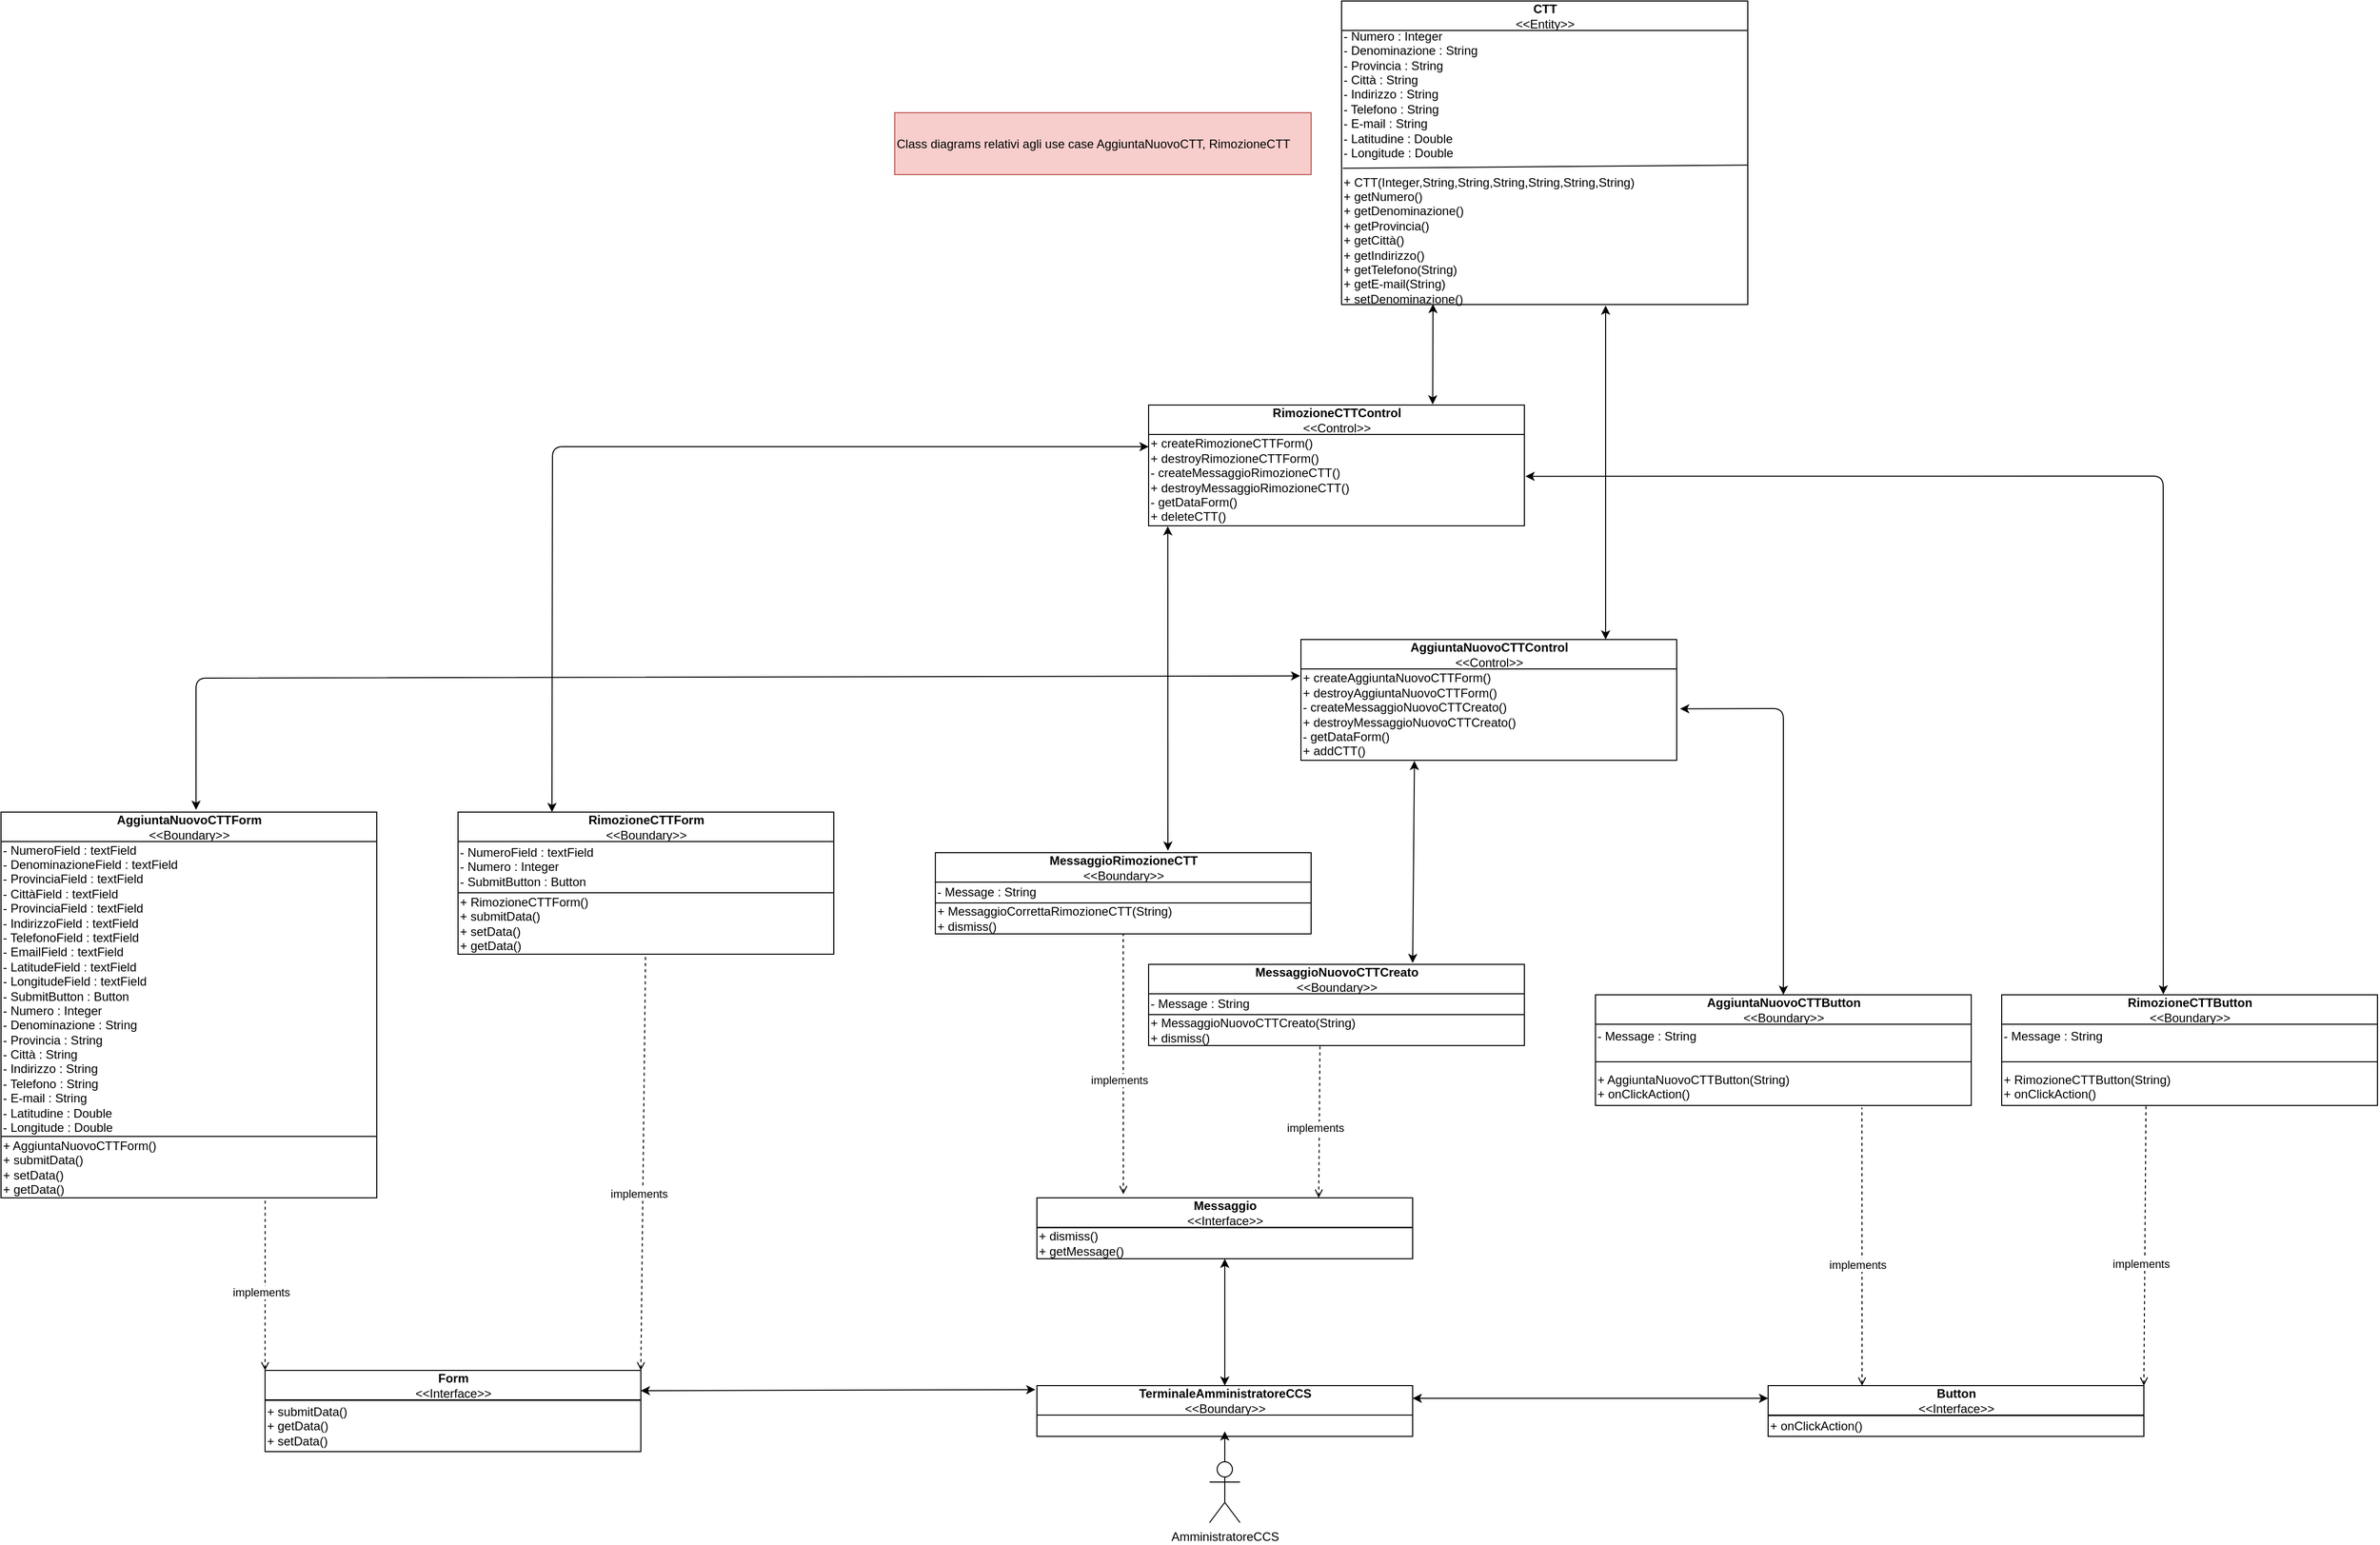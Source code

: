 <mxfile version="14.4.3" type="device"><diagram id="a15rJ8Yz6bh1nkWRw5mH" name="Page-1"><mxGraphModel dx="434" dy="305" grid="1" gridSize="10" guides="1" tooltips="1" connect="1" arrows="1" fold="1" page="1" pageScale="1" pageWidth="827" pageHeight="1169" math="0" shadow="0"><root><mxCell id="0"/><mxCell id="1" parent="0"/><mxCell id="PW3Xr7KBSsm33s3ijinj-78" value="RimozioneCTTControl&lt;br&gt;&lt;span style=&quot;font-weight: 400&quot;&gt;&amp;lt;&amp;lt;Control&amp;gt;&amp;gt;&lt;/span&gt;" style="swimlane;fontStyle=1;align=center;verticalAlign=middle;childLayout=stackLayout;horizontal=1;startSize=29;horizontalStack=0;resizeParent=1;resizeParentMax=0;resizeLast=0;collapsible=0;marginBottom=0;html=1;" parent="1" vertex="1"><mxGeometry x="1200" y="428" width="370" height="119" as="geometry"/></mxCell><mxCell id="PW3Xr7KBSsm33s3ijinj-79" value="+ createRimozioneCTTForm()&lt;br&gt;+ destroyRimozioneCTTForm()&lt;br&gt;- createMessaggioRimozioneCTT()&lt;br&gt;+ destroyMessaggioRimozioneCTT()&lt;br&gt;- getDataForm()&lt;br&gt;+ deleteCTT()" style="text;html=1;align=left;verticalAlign=middle;resizable=0;points=[];autosize=1;" parent="PW3Xr7KBSsm33s3ijinj-78" vertex="1"><mxGeometry y="29" width="370" height="90" as="geometry"/></mxCell><mxCell id="PW3Xr7KBSsm33s3ijinj-80" value="AggiuntaNuovoCTTForm&lt;br&gt;&lt;span style=&quot;font-weight: 400&quot;&gt;&amp;lt;&amp;lt;Boundary&amp;gt;&amp;gt;&lt;/span&gt;" style="swimlane;fontStyle=1;align=center;verticalAlign=middle;childLayout=stackLayout;horizontal=1;startSize=29;horizontalStack=0;resizeParent=1;resizeParentMax=0;resizeLast=0;collapsible=0;marginBottom=0;html=1;" parent="1" vertex="1"><mxGeometry x="70" y="829" width="370" height="380" as="geometry"/></mxCell><mxCell id="PW3Xr7KBSsm33s3ijinj-81" value="- NumeroField : textField&lt;br&gt;- DenominazioneField : textField&lt;br&gt;- ProvinciaField : textField&lt;br&gt;- CittàField : textField&lt;br&gt;- ProvinciaField : textField&lt;br&gt;- IndirizzoField : textField&lt;br&gt;- TelefonoField : textField&lt;br&gt;- EmailField : textField&lt;br&gt;- LatitudeField : textField&lt;br&gt;- LongitudeField : textField&lt;br&gt;- SubmitButton : Button&lt;br&gt;- Numero : Integer&lt;br&gt;- Denominazione : String&lt;br&gt;- Provincia : String&lt;br&gt;- Città : String&lt;br&gt;- Indirizzo : String&lt;br&gt;- Telefono : String&lt;br&gt;- E-mail : String&lt;br&gt;- Latitudine : Double&lt;br&gt;- Longitude : Double" style="text;html=1;align=left;verticalAlign=middle;resizable=0;points=[];autosize=1;" parent="PW3Xr7KBSsm33s3ijinj-80" vertex="1"><mxGeometry y="29" width="370" height="290" as="geometry"/></mxCell><mxCell id="PW3Xr7KBSsm33s3ijinj-82" value="" style="line;strokeWidth=1;fillColor=none;align=left;verticalAlign=middle;spacingTop=-1;spacingLeft=3;spacingRight=3;rotatable=0;labelPosition=right;points=[];portConstraint=eastwest;" parent="PW3Xr7KBSsm33s3ijinj-80" vertex="1"><mxGeometry y="319" width="370" height="1" as="geometry"/></mxCell><mxCell id="PW3Xr7KBSsm33s3ijinj-83" value="&lt;div&gt;&lt;span&gt;+ AggiuntaNuovoCTTForm()&lt;/span&gt;&lt;/div&gt;&lt;div&gt;&lt;span&gt;+ submitData()&lt;/span&gt;&lt;/div&gt;&lt;div&gt;&lt;span&gt;+ setData()&lt;/span&gt;&lt;/div&gt;&lt;div&gt;&lt;span&gt;+ getData()&lt;/span&gt;&lt;/div&gt;" style="text;html=1;align=left;verticalAlign=middle;resizable=0;points=[];autosize=1;" parent="PW3Xr7KBSsm33s3ijinj-80" vertex="1"><mxGeometry y="320" width="370" height="60" as="geometry"/></mxCell><mxCell id="PW3Xr7KBSsm33s3ijinj-84" value="TerminaleAmministratoreCCS&lt;br&gt;&lt;span style=&quot;font-weight: 400&quot;&gt;&amp;lt;&amp;lt;Boundary&amp;gt;&amp;gt;&lt;/span&gt;" style="swimlane;fontStyle=1;align=center;verticalAlign=middle;childLayout=stackLayout;horizontal=1;startSize=29;horizontalStack=0;resizeParent=1;resizeParentMax=0;resizeLast=0;collapsible=0;marginBottom=0;html=1;" parent="1" vertex="1"><mxGeometry x="1090" y="1394" width="370" height="50" as="geometry"/></mxCell><mxCell id="PW3Xr7KBSsm33s3ijinj-85" value="RimozioneCTTButton&lt;br&gt;&lt;span style=&quot;font-weight: 400&quot;&gt;&amp;lt;&amp;lt;Boundary&amp;gt;&amp;gt;&lt;/span&gt;" style="swimlane;fontStyle=1;align=center;verticalAlign=middle;childLayout=stackLayout;horizontal=1;startSize=29;horizontalStack=0;resizeParent=1;resizeParentMax=0;resizeLast=0;collapsible=0;marginBottom=0;html=1;" parent="1" vertex="1"><mxGeometry x="2040" y="1009" width="370" height="109" as="geometry"/></mxCell><mxCell id="PW3Xr7KBSsm33s3ijinj-86" value="- Message : String&lt;br&gt;&lt;br&gt;&lt;br&gt;+ RimozioneCTTButton(String)&lt;br&gt;+ onClickAction()" style="text;html=1;align=left;verticalAlign=middle;resizable=0;points=[];autosize=1;" parent="PW3Xr7KBSsm33s3ijinj-85" vertex="1"><mxGeometry y="29" width="370" height="80" as="geometry"/></mxCell><mxCell id="PW3Xr7KBSsm33s3ijinj-87" value="" style="endArrow=none;html=1;" parent="PW3Xr7KBSsm33s3ijinj-85" edge="1"><mxGeometry width="50" height="50" relative="1" as="geometry"><mxPoint y="66" as="sourcePoint"/><mxPoint x="370" y="66" as="targetPoint"/></mxGeometry></mxCell><mxCell id="PW3Xr7KBSsm33s3ijinj-88" value="MessaggioRimozioneCTT&lt;br&gt;&lt;span style=&quot;font-weight: 400&quot;&gt;&amp;lt;&amp;lt;Boundary&amp;gt;&amp;gt;&lt;/span&gt;" style="swimlane;fontStyle=1;align=center;verticalAlign=middle;childLayout=stackLayout;horizontal=1;startSize=29;horizontalStack=0;resizeParent=1;resizeParentMax=0;resizeLast=0;collapsible=0;marginBottom=0;html=1;" parent="1" vertex="1"><mxGeometry x="990" y="869" width="370" height="80" as="geometry"/></mxCell><mxCell id="PW3Xr7KBSsm33s3ijinj-89" value="- Message : String" style="text;html=1;align=left;verticalAlign=middle;resizable=0;points=[];autosize=1;" parent="PW3Xr7KBSsm33s3ijinj-88" vertex="1"><mxGeometry y="29" width="370" height="20" as="geometry"/></mxCell><mxCell id="PW3Xr7KBSsm33s3ijinj-90" value="" style="line;strokeWidth=1;fillColor=none;align=left;verticalAlign=middle;spacingTop=-1;spacingLeft=3;spacingRight=3;rotatable=0;labelPosition=right;points=[];portConstraint=eastwest;" parent="PW3Xr7KBSsm33s3ijinj-88" vertex="1"><mxGeometry y="49" width="370" height="1" as="geometry"/></mxCell><mxCell id="PW3Xr7KBSsm33s3ijinj-91" value="+ MessaggioCorrettaRimozioneCTT(String)&lt;br&gt;+ dismiss()" style="text;html=1;align=left;verticalAlign=middle;resizable=0;points=[];autosize=1;" parent="PW3Xr7KBSsm33s3ijinj-88" vertex="1"><mxGeometry y="50" width="370" height="30" as="geometry"/></mxCell><mxCell id="PW3Xr7KBSsm33s3ijinj-92" value="Messaggio&lt;br&gt;&lt;span style=&quot;font-weight: 400&quot;&gt;&amp;lt;&amp;lt;Interface&amp;gt;&amp;gt;&lt;/span&gt;" style="swimlane;fontStyle=1;align=center;verticalAlign=middle;childLayout=stackLayout;horizontal=1;startSize=29;horizontalStack=0;resizeParent=1;resizeParentMax=0;resizeLast=0;collapsible=0;marginBottom=0;html=1;" parent="1" vertex="1"><mxGeometry x="1090" y="1209" width="370" height="60" as="geometry"/></mxCell><mxCell id="PW3Xr7KBSsm33s3ijinj-93" value="" style="line;strokeWidth=1;fillColor=none;align=left;verticalAlign=middle;spacingTop=-1;spacingLeft=3;spacingRight=3;rotatable=0;labelPosition=right;points=[];portConstraint=eastwest;" parent="PW3Xr7KBSsm33s3ijinj-92" vertex="1"><mxGeometry y="29" width="370" height="1" as="geometry"/></mxCell><mxCell id="PW3Xr7KBSsm33s3ijinj-94" value="+ dismiss()&lt;br&gt;+ getMessage()" style="text;html=1;align=left;verticalAlign=middle;resizable=0;points=[];autosize=1;" parent="PW3Xr7KBSsm33s3ijinj-92" vertex="1"><mxGeometry y="30" width="370" height="30" as="geometry"/></mxCell><mxCell id="PW3Xr7KBSsm33s3ijinj-95" style="edgeStyle=orthogonalEdgeStyle;rounded=0;orthogonalLoop=1;jettySize=auto;html=1;" parent="1" source="PW3Xr7KBSsm33s3ijinj-118" edge="1"><mxGeometry relative="1" as="geometry"><mxPoint x="1275.0" y="1389" as="sourcePoint"/><mxPoint x="1275" y="1439" as="targetPoint"/></mxGeometry></mxCell><mxCell id="PW3Xr7KBSsm33s3ijinj-96" value="" style="endArrow=classic;html=1;entryX=0.5;entryY=0;entryDx=0;entryDy=0;startArrow=classic;startFill=1;exitX=1.009;exitY=0.436;exitDx=0;exitDy=0;exitPerimeter=0;" parent="1" source="PW3Xr7KBSsm33s3ijinj-124" target="PW3Xr7KBSsm33s3ijinj-119" edge="1"><mxGeometry width="50" height="50" relative="1" as="geometry"><mxPoint x="1610" y="669" as="sourcePoint"/><mxPoint x="1485" y="823.5" as="targetPoint"/><Array as="points"><mxPoint x="1825" y="727"/></Array></mxGeometry></mxCell><mxCell id="PW3Xr7KBSsm33s3ijinj-97" value="" style="endArrow=classic;html=1;entryX=1.003;entryY=0.458;entryDx=0;entryDy=0;entryPerimeter=0;exitX=0.43;exitY=-0.004;exitDx=0;exitDy=0;exitPerimeter=0;startArrow=classic;startFill=1;" parent="1" source="PW3Xr7KBSsm33s3ijinj-85" target="PW3Xr7KBSsm33s3ijinj-79" edge="1"><mxGeometry width="50" height="50" relative="1" as="geometry"><mxPoint x="1840" y="946" as="sourcePoint"/><mxPoint x="1495" y="833.5" as="targetPoint"/><Array as="points"><mxPoint x="2199" y="498"/></Array></mxGeometry></mxCell><mxCell id="PW3Xr7KBSsm33s3ijinj-98" value="" style="endArrow=classic;html=1;startArrow=classic;startFill=1;exitX=0.051;exitY=1.005;exitDx=0;exitDy=0;exitPerimeter=0;" parent="1" source="PW3Xr7KBSsm33s3ijinj-79" edge="1"><mxGeometry width="50" height="50" relative="1" as="geometry"><mxPoint x="1090" y="618" as="sourcePoint"/><mxPoint x="1219" y="867.0" as="targetPoint"/></mxGeometry></mxCell><mxCell id="PW3Xr7KBSsm33s3ijinj-99" value="" style="endArrow=classic;html=1;entryX=0.519;entryY=-0.006;entryDx=0;entryDy=0;entryPerimeter=0;startArrow=classic;startFill=1;exitX=-0.002;exitY=0.076;exitDx=0;exitDy=0;exitPerimeter=0;" parent="1" source="PW3Xr7KBSsm33s3ijinj-124" target="PW3Xr7KBSsm33s3ijinj-80" edge="1"><mxGeometry width="50" height="50" relative="1" as="geometry"><mxPoint x="1190" y="119" as="sourcePoint"/><mxPoint x="1435.65" y="945" as="targetPoint"/><Array as="points"><mxPoint x="262" y="697"/></Array></mxGeometry></mxCell><mxCell id="PW3Xr7KBSsm33s3ijinj-100" value="implements" style="html=1;verticalAlign=bottom;endArrow=none;dashed=1;endSize=8;exitX=0.23;exitY=-0.06;exitDx=0;exitDy=0;exitPerimeter=0;startArrow=open;startFill=0;endFill=0;" parent="1" source="PW3Xr7KBSsm33s3ijinj-92" target="PW3Xr7KBSsm33s3ijinj-91" edge="1"><mxGeometry x="-0.198" y="4" relative="1" as="geometry"><mxPoint x="1200" y="949" as="sourcePoint"/><mxPoint x="1120" y="949" as="targetPoint"/><mxPoint as="offset"/></mxGeometry></mxCell><mxCell id="PW3Xr7KBSsm33s3ijinj-101" value="" style="endArrow=classic;startArrow=classic;html=1;entryX=0;entryY=0.25;entryDx=0;entryDy=0;exitX=1;exitY=0.25;exitDx=0;exitDy=0;" parent="1" source="PW3Xr7KBSsm33s3ijinj-84" target="PW3Xr7KBSsm33s3ijinj-104" edge="1"><mxGeometry width="50" height="50" relative="1" as="geometry"><mxPoint x="1460.0" y="1189" as="sourcePoint"/><mxPoint x="1570" y="1119" as="targetPoint"/></mxGeometry></mxCell><mxCell id="PW3Xr7KBSsm33s3ijinj-102" value="" style="endArrow=classic;startArrow=classic;html=1;exitX=0.5;exitY=0;exitDx=0;exitDy=0;" parent="1" source="PW3Xr7KBSsm33s3ijinj-84" edge="1"><mxGeometry width="50" height="50" relative="1" as="geometry"><mxPoint x="1267" y="1189" as="sourcePoint"/><mxPoint x="1275" y="1269" as="targetPoint"/></mxGeometry></mxCell><mxCell id="PW3Xr7KBSsm33s3ijinj-103" value="" style="endArrow=classic;startArrow=classic;html=1;exitX=-0.004;exitY=0.079;exitDx=0;exitDy=0;entryX=1;entryY=0.25;entryDx=0;entryDy=0;exitPerimeter=0;" parent="1" source="PW3Xr7KBSsm33s3ijinj-84" target="PW3Xr7KBSsm33s3ijinj-107" edge="1"><mxGeometry width="50" height="50" relative="1" as="geometry"><mxPoint x="1090" y="1190" as="sourcePoint"/><mxPoint x="980" y="1129" as="targetPoint"/></mxGeometry></mxCell><mxCell id="PW3Xr7KBSsm33s3ijinj-104" value="Button&lt;br&gt;&lt;span style=&quot;font-weight: 400&quot;&gt;&amp;lt;&amp;lt;Interface&amp;gt;&amp;gt;&lt;/span&gt;" style="swimlane;fontStyle=1;align=center;verticalAlign=middle;childLayout=stackLayout;horizontal=1;startSize=29;horizontalStack=0;resizeParent=1;resizeParentMax=0;resizeLast=0;collapsible=0;marginBottom=0;html=1;" parent="1" vertex="1"><mxGeometry x="1810" y="1394" width="370" height="50" as="geometry"/></mxCell><mxCell id="PW3Xr7KBSsm33s3ijinj-105" value="" style="line;strokeWidth=1;fillColor=none;align=left;verticalAlign=middle;spacingTop=-1;spacingLeft=3;spacingRight=3;rotatable=0;labelPosition=right;points=[];portConstraint=eastwest;" parent="PW3Xr7KBSsm33s3ijinj-104" vertex="1"><mxGeometry y="29" width="370" height="1" as="geometry"/></mxCell><mxCell id="PW3Xr7KBSsm33s3ijinj-106" value="+ onClickAction()" style="text;html=1;align=left;verticalAlign=middle;resizable=0;points=[];autosize=1;" parent="PW3Xr7KBSsm33s3ijinj-104" vertex="1"><mxGeometry y="30" width="370" height="20" as="geometry"/></mxCell><mxCell id="PW3Xr7KBSsm33s3ijinj-107" value="Form&lt;br&gt;&lt;span style=&quot;font-weight: 400&quot;&gt;&amp;lt;&amp;lt;Interface&amp;gt;&amp;gt;&lt;/span&gt;" style="swimlane;fontStyle=1;align=center;verticalAlign=middle;childLayout=stackLayout;horizontal=1;startSize=29;horizontalStack=0;resizeParent=1;resizeParentMax=0;resizeLast=0;collapsible=0;marginBottom=0;html=1;" parent="1" vertex="1"><mxGeometry x="330" y="1379" width="370" height="80" as="geometry"/></mxCell><mxCell id="PW3Xr7KBSsm33s3ijinj-108" value="" style="line;strokeWidth=1;fillColor=none;align=left;verticalAlign=middle;spacingTop=-1;spacingLeft=3;spacingRight=3;rotatable=0;labelPosition=right;points=[];portConstraint=eastwest;" parent="PW3Xr7KBSsm33s3ijinj-107" vertex="1"><mxGeometry y="29" width="370" height="1" as="geometry"/></mxCell><mxCell id="PW3Xr7KBSsm33s3ijinj-109" value="+ submitData()&lt;br&gt;+ getData()&lt;br&gt;+ setData()" style="text;html=1;align=left;verticalAlign=middle;resizable=0;points=[];autosize=1;" parent="PW3Xr7KBSsm33s3ijinj-107" vertex="1"><mxGeometry y="30" width="370" height="50" as="geometry"/></mxCell><mxCell id="PW3Xr7KBSsm33s3ijinj-110" value="implements" style="html=1;verticalAlign=bottom;endArrow=none;dashed=1;endSize=8;entryX=0.384;entryY=0.988;entryDx=0;entryDy=0;exitX=1;exitY=0;exitDx=0;exitDy=0;entryPerimeter=0;startArrow=open;startFill=0;endFill=0;" parent="1" source="PW3Xr7KBSsm33s3ijinj-104" target="PW3Xr7KBSsm33s3ijinj-86" edge="1"><mxGeometry x="-0.198" y="4" relative="1" as="geometry"><mxPoint x="1847.6" y="1149" as="sourcePoint"/><mxPoint x="1830" y="1046.5" as="targetPoint"/><mxPoint as="offset"/></mxGeometry></mxCell><mxCell id="PW3Xr7KBSsm33s3ijinj-111" value="implements" style="html=1;verticalAlign=bottom;endArrow=none;dashed=1;endSize=8;exitX=0;exitY=0;exitDx=0;exitDy=0;entryX=0.703;entryY=1.018;entryDx=0;entryDy=0;entryPerimeter=0;startArrow=open;startFill=0;endFill=0;" parent="1" source="PW3Xr7KBSsm33s3ijinj-107" target="PW3Xr7KBSsm33s3ijinj-83" edge="1"><mxGeometry x="-0.198" y="4" relative="1" as="geometry"><mxPoint x="767.6" y="1149" as="sourcePoint"/><mxPoint x="750" y="1046.5" as="targetPoint"/><mxPoint as="offset"/></mxGeometry></mxCell><mxCell id="PW3Xr7KBSsm33s3ijinj-112" value="Class diagrams relativi agli use case AggiuntaNuovoCTT, RimozioneCTT" style="text;html=1;strokeColor=#b85450;fillColor=#f8cecc;align=left;verticalAlign=middle;whiteSpace=wrap;rounded=0;" parent="1" vertex="1"><mxGeometry x="950" y="140" width="410" height="61" as="geometry"/></mxCell><mxCell id="PW3Xr7KBSsm33s3ijinj-113" value="CTT&lt;br&gt;&lt;span style=&quot;font-weight: 400&quot;&gt;&amp;lt;&amp;lt;Entity&amp;gt;&amp;gt;&lt;/span&gt;" style="swimlane;fontStyle=1;align=center;verticalAlign=middle;childLayout=stackLayout;horizontal=1;startSize=29;horizontalStack=0;resizeParent=1;resizeParentMax=0;resizeLast=0;collapsible=0;marginBottom=0;html=1;" parent="1" vertex="1"><mxGeometry x="1390" y="30" width="400" height="299" as="geometry"/></mxCell><mxCell id="PW3Xr7KBSsm33s3ijinj-114" value="- Numero : Integer&lt;br&gt;- Denominazione : String&lt;br&gt;- Provincia : String&lt;br&gt;- Città : String&lt;br&gt;- Indirizzo : String&lt;br&gt;- Telefono : String&lt;br&gt;- E-mail : String&lt;br&gt;- Latitudine : Double&lt;br&gt;- Longitude : Double&lt;br&gt;&lt;br&gt;+ CTT(Integer,String,String,String,String,String,String)&lt;br&gt;+ getNumero()&lt;br&gt;+ getDenominazione()&lt;br&gt;+ getProvincia()&lt;br&gt;+ getCittà()&lt;br&gt;+ getIndirizzo()&lt;br&gt;+ getTelefono(String)&lt;br&gt;+ getE-mail(String)&lt;br&gt;+ setDenominazione()" style="text;html=1;align=left;verticalAlign=middle;resizable=0;points=[];autosize=1;" parent="PW3Xr7KBSsm33s3ijinj-113" vertex="1"><mxGeometry y="29" width="400" height="270" as="geometry"/></mxCell><mxCell id="PW3Xr7KBSsm33s3ijinj-115" value="" style="endArrow=none;html=1;exitX=0.003;exitY=0.503;exitDx=0;exitDy=0;exitPerimeter=0;entryX=1;entryY=0.491;entryDx=0;entryDy=0;entryPerimeter=0;" parent="PW3Xr7KBSsm33s3ijinj-113" source="PW3Xr7KBSsm33s3ijinj-114" target="PW3Xr7KBSsm33s3ijinj-114" edge="1"><mxGeometry width="50" height="50" relative="1" as="geometry"><mxPoint x="150" y="339" as="sourcePoint"/><mxPoint x="400" y="156" as="targetPoint"/></mxGeometry></mxCell><mxCell id="PW3Xr7KBSsm33s3ijinj-118" value="AmministratoreCCS" style="shape=umlActor;verticalLabelPosition=bottom;verticalAlign=top;html=1;outlineConnect=0;" parent="1" vertex="1"><mxGeometry x="1260" y="1469" width="30" height="60" as="geometry"/></mxCell><mxCell id="PW3Xr7KBSsm33s3ijinj-119" value="AggiuntaNuovoCTTButton&lt;br&gt;&lt;span style=&quot;font-weight: 400&quot;&gt;&amp;lt;&amp;lt;Boundary&amp;gt;&amp;gt;&lt;/span&gt;" style="swimlane;fontStyle=1;align=center;verticalAlign=middle;childLayout=stackLayout;horizontal=1;startSize=29;horizontalStack=0;resizeParent=1;resizeParentMax=0;resizeLast=0;collapsible=0;marginBottom=0;html=1;" parent="1" vertex="1"><mxGeometry x="1640" y="1009" width="370" height="109" as="geometry"/></mxCell><mxCell id="PW3Xr7KBSsm33s3ijinj-120" value="- Message : String&lt;br&gt;&lt;br&gt;&lt;br&gt;+ AggiuntaNuovoCTTButton(String)&lt;br&gt;+ onClickAction()" style="text;html=1;align=left;verticalAlign=middle;resizable=0;points=[];autosize=1;" parent="PW3Xr7KBSsm33s3ijinj-119" vertex="1"><mxGeometry y="29" width="370" height="80" as="geometry"/></mxCell><mxCell id="PW3Xr7KBSsm33s3ijinj-121" value="" style="endArrow=none;html=1;" parent="PW3Xr7KBSsm33s3ijinj-119" edge="1"><mxGeometry width="50" height="50" relative="1" as="geometry"><mxPoint y="66" as="sourcePoint"/><mxPoint x="370" y="66" as="targetPoint"/></mxGeometry></mxCell><mxCell id="PW3Xr7KBSsm33s3ijinj-122" value="implements" style="html=1;verticalAlign=bottom;endArrow=none;dashed=1;endSize=8;exitX=0.25;exitY=0;exitDx=0;exitDy=0;entryX=0.709;entryY=1.027;entryDx=0;entryDy=0;entryPerimeter=0;startArrow=open;startFill=0;endFill=0;" parent="1" source="PW3Xr7KBSsm33s3ijinj-104" target="PW3Xr7KBSsm33s3ijinj-120" edge="1"><mxGeometry x="-0.198" y="4" relative="1" as="geometry"><mxPoint x="1870" y="1189" as="sourcePoint"/><mxPoint x="2010.45" y="1060.61" as="targetPoint"/><mxPoint as="offset"/></mxGeometry></mxCell><mxCell id="PW3Xr7KBSsm33s3ijinj-123" value="AggiuntaNuovoCTTControl&lt;br&gt;&lt;span style=&quot;font-weight: 400&quot;&gt;&amp;lt;&amp;lt;Control&amp;gt;&amp;gt;&lt;/span&gt;" style="swimlane;fontStyle=1;align=center;verticalAlign=middle;childLayout=stackLayout;horizontal=1;startSize=29;horizontalStack=0;resizeParent=1;resizeParentMax=0;resizeLast=0;collapsible=0;marginBottom=0;html=1;" parent="1" vertex="1"><mxGeometry x="1350" y="659" width="370" height="119" as="geometry"/></mxCell><mxCell id="PW3Xr7KBSsm33s3ijinj-124" value="+ createAggiuntaNuovoCTTForm()&lt;br&gt;+ destroyAggiuntaNuovoCTTForm()&lt;br&gt;- createMessaggioNuovoCTTCreato()&lt;br&gt;+ destroyMessaggioNuovoCTTCreato()&lt;br&gt;- getDataForm()&lt;br&gt;+ addCTT()" style="text;html=1;align=left;verticalAlign=middle;resizable=0;points=[];autosize=1;" parent="PW3Xr7KBSsm33s3ijinj-123" vertex="1"><mxGeometry y="29" width="370" height="90" as="geometry"/></mxCell><mxCell id="PW3Xr7KBSsm33s3ijinj-125" value="RimozioneCTTForm&lt;br&gt;&lt;span style=&quot;font-weight: 400&quot;&gt;&amp;lt;&amp;lt;Boundary&amp;gt;&amp;gt;&lt;/span&gt;" style="swimlane;fontStyle=1;align=center;verticalAlign=middle;childLayout=stackLayout;horizontal=1;startSize=29;horizontalStack=0;resizeParent=1;resizeParentMax=0;resizeLast=0;collapsible=0;marginBottom=0;html=1;" parent="1" vertex="1"><mxGeometry x="520" y="829" width="370" height="140" as="geometry"/></mxCell><mxCell id="PW3Xr7KBSsm33s3ijinj-126" value="- NumeroField : textField&lt;br&gt;- Numero : Integer&lt;br&gt;- SubmitButton : Button" style="text;html=1;align=left;verticalAlign=middle;resizable=0;points=[];autosize=1;" parent="PW3Xr7KBSsm33s3ijinj-125" vertex="1"><mxGeometry y="29" width="370" height="50" as="geometry"/></mxCell><mxCell id="PW3Xr7KBSsm33s3ijinj-127" value="" style="line;strokeWidth=1;fillColor=none;align=left;verticalAlign=middle;spacingTop=-1;spacingLeft=3;spacingRight=3;rotatable=0;labelPosition=right;points=[];portConstraint=eastwest;" parent="PW3Xr7KBSsm33s3ijinj-125" vertex="1"><mxGeometry y="79" width="370" height="1" as="geometry"/></mxCell><mxCell id="PW3Xr7KBSsm33s3ijinj-128" value="&lt;div&gt;&lt;span&gt;+ RimozioneCTTForm()&lt;/span&gt;&lt;/div&gt;&lt;div&gt;&lt;span&gt;+ submitData()&lt;/span&gt;&lt;/div&gt;&lt;div&gt;&lt;span&gt;+ setData()&lt;/span&gt;&lt;/div&gt;&lt;div&gt;&lt;span&gt;+ getData()&lt;/span&gt;&lt;/div&gt;" style="text;html=1;align=left;verticalAlign=middle;resizable=0;points=[];autosize=1;" parent="PW3Xr7KBSsm33s3ijinj-125" vertex="1"><mxGeometry y="80" width="370" height="60" as="geometry"/></mxCell><mxCell id="PW3Xr7KBSsm33s3ijinj-129" value="MessaggioNuovoCTTCreato&lt;br&gt;&lt;span style=&quot;font-weight: 400&quot;&gt;&amp;lt;&amp;lt;Boundary&amp;gt;&amp;gt;&lt;/span&gt;" style="swimlane;fontStyle=1;align=center;verticalAlign=middle;childLayout=stackLayout;horizontal=1;startSize=29;horizontalStack=0;resizeParent=1;resizeParentMax=0;resizeLast=0;collapsible=0;marginBottom=0;html=1;" parent="1" vertex="1"><mxGeometry x="1200" y="979" width="370" height="80" as="geometry"/></mxCell><mxCell id="PW3Xr7KBSsm33s3ijinj-130" value="- Message : String" style="text;html=1;align=left;verticalAlign=middle;resizable=0;points=[];autosize=1;" parent="PW3Xr7KBSsm33s3ijinj-129" vertex="1"><mxGeometry y="29" width="370" height="20" as="geometry"/></mxCell><mxCell id="PW3Xr7KBSsm33s3ijinj-131" value="" style="line;strokeWidth=1;fillColor=none;align=left;verticalAlign=middle;spacingTop=-1;spacingLeft=3;spacingRight=3;rotatable=0;labelPosition=right;points=[];portConstraint=eastwest;" parent="PW3Xr7KBSsm33s3ijinj-129" vertex="1"><mxGeometry y="49" width="370" height="1" as="geometry"/></mxCell><mxCell id="PW3Xr7KBSsm33s3ijinj-132" value="+ MessaggioNuovoCTTCreato(String)&lt;br&gt;+ dismiss()" style="text;html=1;align=left;verticalAlign=middle;resizable=0;points=[];autosize=1;" parent="PW3Xr7KBSsm33s3ijinj-129" vertex="1"><mxGeometry y="50" width="370" height="30" as="geometry"/></mxCell><mxCell id="PW3Xr7KBSsm33s3ijinj-133" value="implements" style="html=1;verticalAlign=bottom;endArrow=none;dashed=1;endSize=8;exitX=0.75;exitY=0;exitDx=0;exitDy=0;entryX=0.456;entryY=1.013;entryDx=0;entryDy=0;entryPerimeter=0;startArrow=open;startFill=0;endFill=0;" parent="1" source="PW3Xr7KBSsm33s3ijinj-92" target="PW3Xr7KBSsm33s3ijinj-132" edge="1"><mxGeometry x="-0.198" y="4" relative="1" as="geometry"><mxPoint x="1400.09" y="1209" as="sourcePoint"/><mxPoint x="1399.996" y="952.6" as="targetPoint"/><mxPoint as="offset"/></mxGeometry></mxCell><mxCell id="PW3Xr7KBSsm33s3ijinj-134" value="" style="endArrow=classic;html=1;entryX=0.5;entryY=0;entryDx=0;entryDy=0;startArrow=classic;startFill=1;exitX=0.302;exitY=1.006;exitDx=0;exitDy=0;exitPerimeter=0;" parent="1" source="PW3Xr7KBSsm33s3ijinj-124" edge="1"><mxGeometry width="50" height="50" relative="1" as="geometry"><mxPoint x="1418.33" y="709.0" as="sourcePoint"/><mxPoint x="1460" y="977.68" as="targetPoint"/></mxGeometry></mxCell><mxCell id="PW3Xr7KBSsm33s3ijinj-135" value="" style="endArrow=classic;html=1;entryX=0.25;entryY=0;entryDx=0;entryDy=0;startArrow=classic;startFill=1;" parent="1" target="PW3Xr7KBSsm33s3ijinj-125" edge="1"><mxGeometry width="50" height="50" relative="1" as="geometry"><mxPoint x="1200" y="469" as="sourcePoint"/><mxPoint x="272.03" y="827.98" as="targetPoint"/><Array as="points"><mxPoint x="613" y="469"/></Array></mxGeometry></mxCell><mxCell id="PW3Xr7KBSsm33s3ijinj-136" value="implements" style="html=1;verticalAlign=bottom;endArrow=none;dashed=1;endSize=8;exitX=1;exitY=0;exitDx=0;exitDy=0;endFill=0;startArrow=open;startFill=0;" parent="1" source="PW3Xr7KBSsm33s3ijinj-107" target="PW3Xr7KBSsm33s3ijinj-128" edge="1"><mxGeometry x="-0.198" y="4" relative="1" as="geometry"><mxPoint x="350" y="1299.0" as="sourcePoint"/><mxPoint x="272.727" y="999.0" as="targetPoint"/><mxPoint as="offset"/></mxGeometry></mxCell><mxCell id="PW3Xr7KBSsm33s3ijinj-137" value="" style="endArrow=classic;startArrow=classic;html=1;exitX=0.756;exitY=-0.005;exitDx=0;exitDy=0;entryX=0.225;entryY=0.998;entryDx=0;entryDy=0;entryPerimeter=0;exitPerimeter=0;" parent="1" source="PW3Xr7KBSsm33s3ijinj-78" target="PW3Xr7KBSsm33s3ijinj-114" edge="1"><mxGeometry width="50" height="50" relative="1" as="geometry"><mxPoint x="1360" y="389" as="sourcePoint"/><mxPoint x="1410" y="339" as="targetPoint"/></mxGeometry></mxCell><mxCell id="PW3Xr7KBSsm33s3ijinj-138" value="" style="endArrow=classic;startArrow=classic;html=1;" parent="1" edge="1"><mxGeometry width="50" height="50" relative="1" as="geometry"><mxPoint x="1650" y="659" as="sourcePoint"/><mxPoint x="1650" y="330" as="targetPoint"/></mxGeometry></mxCell></root></mxGraphModel></diagram></mxfile>